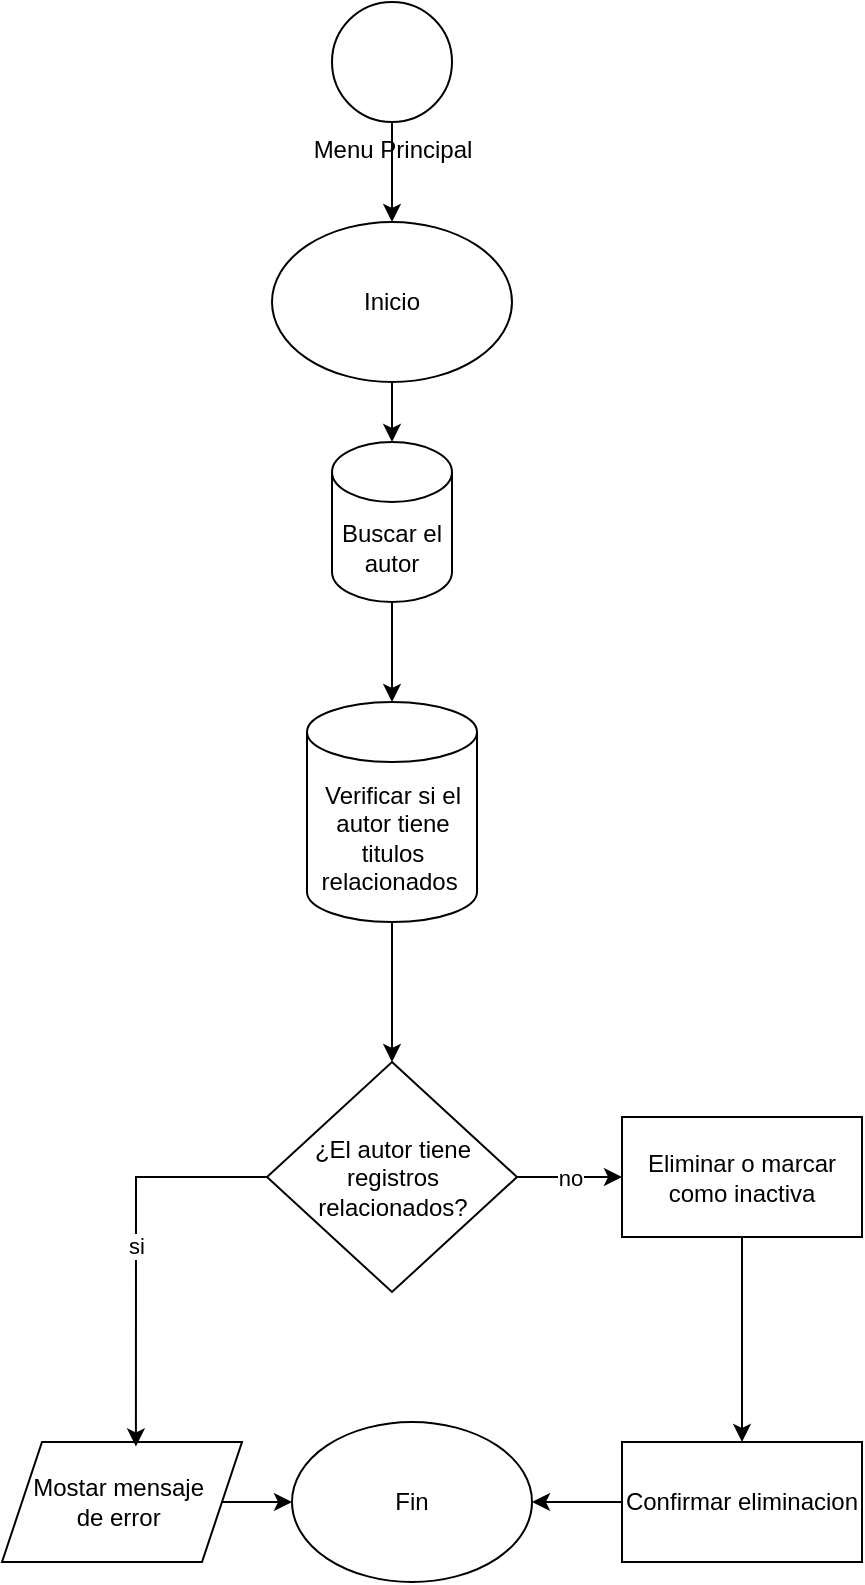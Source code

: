 <mxfile version="26.0.9">
  <diagram name="Page-1" id="ImJihVVvyPO_nD5mvGIb">
    <mxGraphModel dx="1234" dy="726" grid="1" gridSize="10" guides="1" tooltips="1" connect="1" arrows="1" fold="1" page="1" pageScale="1" pageWidth="827" pageHeight="1169" math="0" shadow="0">
      <root>
        <mxCell id="0" />
        <mxCell id="1" parent="0" />
        <mxCell id="0w1tvPRnP9hyRKxATpWo-4" value="" style="edgeStyle=orthogonalEdgeStyle;rounded=0;orthogonalLoop=1;jettySize=auto;html=1;" edge="1" parent="1" source="0w1tvPRnP9hyRKxATpWo-5">
          <mxGeometry relative="1" as="geometry">
            <mxPoint x="395" y="350" as="targetPoint" />
          </mxGeometry>
        </mxCell>
        <mxCell id="0w1tvPRnP9hyRKxATpWo-5" value="Inicio" style="ellipse;whiteSpace=wrap;html=1;" vertex="1" parent="1">
          <mxGeometry x="335" y="240" width="120" height="80" as="geometry" />
        </mxCell>
        <mxCell id="0w1tvPRnP9hyRKxATpWo-7" value="" style="edgeStyle=orthogonalEdgeStyle;rounded=0;orthogonalLoop=1;jettySize=auto;html=1;" edge="1" parent="1">
          <mxGeometry relative="1" as="geometry">
            <mxPoint x="395" y="690" as="sourcePoint" />
            <mxPoint x="395" y="760" as="targetPoint" />
          </mxGeometry>
        </mxCell>
        <mxCell id="0w1tvPRnP9hyRKxATpWo-8" value="Buscar el autor" style="shape=cylinder3;whiteSpace=wrap;html=1;boundedLbl=1;backgroundOutline=1;size=15;" vertex="1" parent="1">
          <mxGeometry x="365" y="350" width="60" height="80" as="geometry" />
        </mxCell>
        <mxCell id="0w1tvPRnP9hyRKxATpWo-9" value="" style="edgeStyle=orthogonalEdgeStyle;rounded=0;orthogonalLoop=1;jettySize=auto;html=1;" edge="1" parent="1" source="0w1tvPRnP9hyRKxATpWo-10" target="0w1tvPRnP9hyRKxATpWo-11">
          <mxGeometry relative="1" as="geometry" />
        </mxCell>
        <mxCell id="0w1tvPRnP9hyRKxATpWo-10" value="Verificar si el autor tiene titulos relacionados&amp;nbsp;" style="shape=cylinder3;whiteSpace=wrap;html=1;boundedLbl=1;backgroundOutline=1;size=15;" vertex="1" parent="1">
          <mxGeometry x="352.5" y="480" width="85" height="110" as="geometry" />
        </mxCell>
        <mxCell id="0w1tvPRnP9hyRKxATpWo-24" value="no" style="edgeStyle=orthogonalEdgeStyle;rounded=0;orthogonalLoop=1;jettySize=auto;html=1;exitX=1;exitY=0.5;exitDx=0;exitDy=0;entryX=0;entryY=0.5;entryDx=0;entryDy=0;" edge="1" parent="1" source="0w1tvPRnP9hyRKxATpWo-11" target="0w1tvPRnP9hyRKxATpWo-16">
          <mxGeometry relative="1" as="geometry" />
        </mxCell>
        <mxCell id="0w1tvPRnP9hyRKxATpWo-11" value="¿El autor tiene registros relacionados?" style="rhombus;whiteSpace=wrap;html=1;" vertex="1" parent="1">
          <mxGeometry x="332.5" y="660" width="125" height="115" as="geometry" />
        </mxCell>
        <mxCell id="0w1tvPRnP9hyRKxATpWo-12" value="" style="edgeStyle=orthogonalEdgeStyle;rounded=0;orthogonalLoop=1;jettySize=auto;html=1;" edge="1" parent="1" source="0w1tvPRnP9hyRKxATpWo-13" target="0w1tvPRnP9hyRKxATpWo-14">
          <mxGeometry relative="1" as="geometry" />
        </mxCell>
        <mxCell id="0w1tvPRnP9hyRKxATpWo-13" value="Mostar mensaje&amp;nbsp;&lt;div&gt;de error&amp;nbsp;&lt;/div&gt;" style="shape=parallelogram;perimeter=parallelogramPerimeter;whiteSpace=wrap;html=1;fixedSize=1;" vertex="1" parent="1">
          <mxGeometry x="200" y="850" width="120" height="60" as="geometry" />
        </mxCell>
        <mxCell id="0w1tvPRnP9hyRKxATpWo-14" value="Fin" style="ellipse;whiteSpace=wrap;html=1;" vertex="1" parent="1">
          <mxGeometry x="345" y="840" width="120" height="80" as="geometry" />
        </mxCell>
        <mxCell id="0w1tvPRnP9hyRKxATpWo-15" value="" style="edgeStyle=orthogonalEdgeStyle;rounded=0;orthogonalLoop=1;jettySize=auto;html=1;" edge="1" parent="1" source="0w1tvPRnP9hyRKxATpWo-16" target="0w1tvPRnP9hyRKxATpWo-22">
          <mxGeometry relative="1" as="geometry" />
        </mxCell>
        <mxCell id="0w1tvPRnP9hyRKxATpWo-16" value="Eliminar o marcar como inactiva" style="whiteSpace=wrap;html=1;" vertex="1" parent="1">
          <mxGeometry x="510" y="687.5" width="120" height="60" as="geometry" />
        </mxCell>
        <mxCell id="0w1tvPRnP9hyRKxATpWo-21" value="" style="edgeStyle=orthogonalEdgeStyle;rounded=0;orthogonalLoop=1;jettySize=auto;html=1;" edge="1" parent="1" source="0w1tvPRnP9hyRKxATpWo-22" target="0w1tvPRnP9hyRKxATpWo-14">
          <mxGeometry relative="1" as="geometry" />
        </mxCell>
        <mxCell id="0w1tvPRnP9hyRKxATpWo-22" value="Confirmar eliminacion" style="rounded=0;whiteSpace=wrap;html=1;" vertex="1" parent="1">
          <mxGeometry x="510" y="850" width="120" height="60" as="geometry" />
        </mxCell>
        <mxCell id="0w1tvPRnP9hyRKxATpWo-25" value="si" style="edgeStyle=orthogonalEdgeStyle;rounded=0;orthogonalLoop=1;jettySize=auto;html=1;exitX=0;exitY=0.5;exitDx=0;exitDy=0;entryX=0.558;entryY=0.037;entryDx=0;entryDy=0;entryPerimeter=0;" edge="1" parent="1" source="0w1tvPRnP9hyRKxATpWo-11" target="0w1tvPRnP9hyRKxATpWo-13">
          <mxGeometry relative="1" as="geometry" />
        </mxCell>
        <mxCell id="0w1tvPRnP9hyRKxATpWo-26" style="edgeStyle=orthogonalEdgeStyle;rounded=0;orthogonalLoop=1;jettySize=auto;html=1;exitX=0.5;exitY=1;exitDx=0;exitDy=0;exitPerimeter=0;entryX=0.5;entryY=0;entryDx=0;entryDy=0;entryPerimeter=0;" edge="1" parent="1" source="0w1tvPRnP9hyRKxATpWo-8" target="0w1tvPRnP9hyRKxATpWo-10">
          <mxGeometry relative="1" as="geometry" />
        </mxCell>
        <mxCell id="0w1tvPRnP9hyRKxATpWo-29" style="edgeStyle=orthogonalEdgeStyle;rounded=0;orthogonalLoop=1;jettySize=auto;html=1;exitX=0.5;exitY=1;exitDx=0;exitDy=0;exitPerimeter=0;entryX=0.5;entryY=0;entryDx=0;entryDy=0;" edge="1" parent="1" source="0w1tvPRnP9hyRKxATpWo-28" target="0w1tvPRnP9hyRKxATpWo-5">
          <mxGeometry relative="1" as="geometry" />
        </mxCell>
        <mxCell id="0w1tvPRnP9hyRKxATpWo-28" value="Menu Principal" style="verticalLabelPosition=bottom;verticalAlign=top;html=1;shape=mxgraph.flowchart.on-page_reference;" vertex="1" parent="1">
          <mxGeometry x="365" y="130" width="60" height="60" as="geometry" />
        </mxCell>
      </root>
    </mxGraphModel>
  </diagram>
</mxfile>
